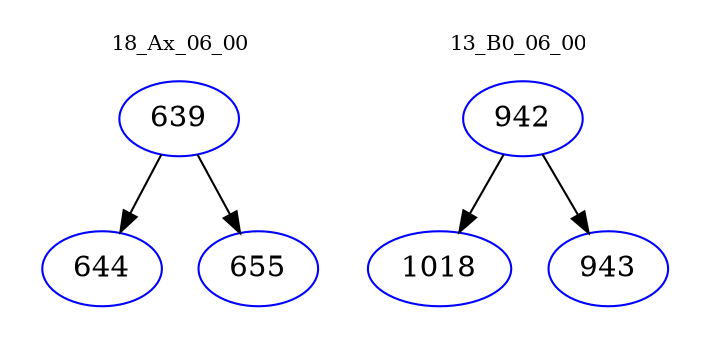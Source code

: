 digraph{
subgraph cluster_0 {
color = white
label = "18_Ax_06_00";
fontsize=10;
T0_639 [label="639", color="blue"]
T0_639 -> T0_644 [color="black"]
T0_644 [label="644", color="blue"]
T0_639 -> T0_655 [color="black"]
T0_655 [label="655", color="blue"]
}
subgraph cluster_1 {
color = white
label = "13_B0_06_00";
fontsize=10;
T1_942 [label="942", color="blue"]
T1_942 -> T1_1018 [color="black"]
T1_1018 [label="1018", color="blue"]
T1_942 -> T1_943 [color="black"]
T1_943 [label="943", color="blue"]
}
}
